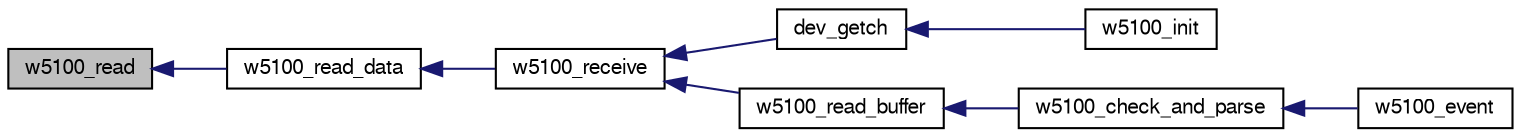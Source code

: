 digraph "w5100_read"
{
  edge [fontname="FreeSans",fontsize="10",labelfontname="FreeSans",labelfontsize="10"];
  node [fontname="FreeSans",fontsize="10",shape=record];
  rankdir="LR";
  Node1 [label="w5100_read",height=0.2,width=0.4,color="black", fillcolor="grey75", style="filled", fontcolor="black"];
  Node1 -> Node2 [dir="back",color="midnightblue",fontsize="10",style="solid",fontname="FreeSans"];
  Node2 [label="w5100_read_data",height=0.2,width=0.4,color="black", fillcolor="white", style="filled",URL="$w5100_8c.html#a455780f8178c7ad9c93bb668b60724fb"];
  Node2 -> Node3 [dir="back",color="midnightblue",fontsize="10",style="solid",fontname="FreeSans"];
  Node3 [label="w5100_receive",height=0.2,width=0.4,color="black", fillcolor="white", style="filled",URL="$w5100_8h.html#abf3016ffe8faf50c1bf56f6f21ceb261"];
  Node3 -> Node4 [dir="back",color="midnightblue",fontsize="10",style="solid",fontname="FreeSans"];
  Node4 [label="dev_getch",height=0.2,width=0.4,color="black", fillcolor="white", style="filled",URL="$w5100_8c.html#ab67a98be34d00c997637455e114f8ce3"];
  Node4 -> Node5 [dir="back",color="midnightblue",fontsize="10",style="solid",fontname="FreeSans"];
  Node5 [label="w5100_init",height=0.2,width=0.4,color="black", fillcolor="white", style="filled",URL="$w5100_8h.html#a3a4ec6731e43710788d3e51f7749259c"];
  Node3 -> Node6 [dir="back",color="midnightblue",fontsize="10",style="solid",fontname="FreeSans"];
  Node6 [label="w5100_read_buffer",height=0.2,width=0.4,color="black", fillcolor="white", style="filled",URL="$w5100_8h.html#a2ae213a79bee0946b566b34f16fa543c"];
  Node6 -> Node7 [dir="back",color="midnightblue",fontsize="10",style="solid",fontname="FreeSans"];
  Node7 [label="w5100_check_and_parse",height=0.2,width=0.4,color="black", fillcolor="white", style="filled",URL="$w5100_8h.html#afdd593c03d1555eeaeb9252463c6d8e4"];
  Node7 -> Node8 [dir="back",color="midnightblue",fontsize="10",style="solid",fontname="FreeSans"];
  Node8 [label="w5100_event",height=0.2,width=0.4,color="black", fillcolor="white", style="filled",URL="$w5100_8h.html#a7266971e7bc00efad150ab73bbfc8c29"];
}
